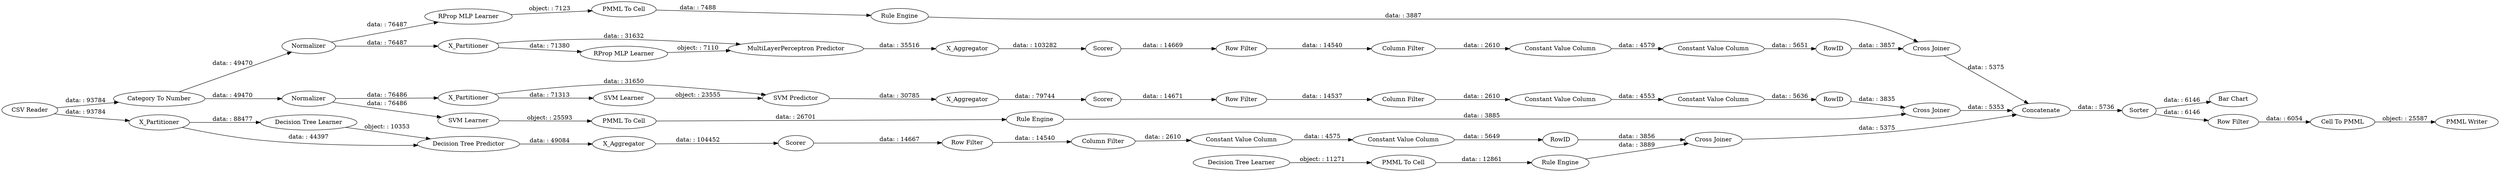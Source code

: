 digraph {
	"2596401391970664692_7" [label=X_Aggregator]
	"-6105687379065257005_28" [label="PMML To Cell"]
	"-4756931156876871320_290" [label="Constant Value Column"]
	"-4756931156876871320_294" [label="Column Filter"]
	"3354874192071621728_290" [label="Constant Value Column"]
	"-4819008953151307970_31" [label="Decision Tree Learner"]
	"-5658964007672994480_59" [label="Bar Chart"]
	"2596401391970664692_32" [label="SVM Predictor"]
	"3354874192071621728_293" [label=RowID]
	"-4819008953151307970_7" [label=X_Aggregator]
	"2596401391970664692_39" [label="Cross Joiner"]
	"-5658964007672994480_63" [label="Category To Number"]
	"-4756931156876871320_292" [label="Constant Value Column"]
	"-5658964007672994480_52" [label=Sorter]
	"-4495095595194397145_22" [label="PMML To Cell"]
	"2842044833944370623_34" [label="PMML To Cell"]
	"2842044833944370623_35" [label="Rule Engine"]
	"3354874192071621728_9" [label="Row Filter"]
	"-4819008953151307970_32" [label="Decision Tree Predictor"]
	"2596401391970664692_2" [label=X_Partitioner]
	"2596401391970664692_41" [label=Scorer]
	"-7541120594843055868_32" [label="MultiLayerPerceptron Predictor"]
	"-6105687379065257005_33" [label="Decision Tree Learner"]
	"-5658964007672994480_53" [label="Row Filter"]
	"-5946221744328321282_290" [label="Constant Value Column"]
	"-5946221744328321282_293" [label=RowID]
	"-5658964007672994480_54" [label="Cell To PMML"]
	"-5946221744328321282_294" [label="Column Filter"]
	"-5658964007672994480_62" [label="CSV Reader"]
	"-7541120594843055868_39" [label=Normalizer]
	"-4756931156876871320_9" [label="Row Filter"]
	"-4495095595194397145_34" [label="Rule Engine"]
	"-5658964007672994480_60" [label=Concatenate]
	"-5946221744328321282_9" [label="Row Filter"]
	"-5658964007672994480_61" [label="PMML Writer"]
	"-4756931156876871320_293" [label=RowID]
	"-4819008953151307970_2" [label=X_Partitioner]
	"-4495095595194397145_35" [label="RProp MLP Learner"]
	"2842044833944370623_33" [label="SVM Learner"]
	"-4819008953151307970_39" [label=Scorer]
	"3354874192071621728_292" [label="Constant Value Column"]
	"-7541120594843055868_2" [label=X_Partitioner]
	"2596401391970664692_40" [label=Normalizer]
	"-6105687379065257005_34" [label="Rule Engine"]
	"-7541120594843055868_40" [label=Scorer]
	"-4819008953151307970_38" [label="Cross Joiner"]
	"2596401391970664692_31" [label="SVM Learner"]
	"-7541120594843055868_38" [label="Cross Joiner"]
	"-5946221744328321282_292" [label="Constant Value Column"]
	"-7541120594843055868_7" [label=X_Aggregator]
	"3354874192071621728_294" [label="Column Filter"]
	"-7541120594843055868_31" [label="RProp MLP Learner"]
	"-4756931156876871320_290" -> "-4756931156876871320_292" [label="data: : 4575"]
	"-4819008953151307970_32" -> "-4819008953151307970_7" [label="data: : 49084"]
	"-4756931156876871320_292" -> "-4756931156876871320_293" [label="data: : 5649"]
	"-5658964007672994480_54" -> "-5658964007672994480_61" [label="object: : 25587"]
	"-5658964007672994480_60" -> "-5658964007672994480_52" [label="data: : 5736"]
	"-5658964007672994480_62" -> "-4819008953151307970_2" [label="data: : 93784"]
	"-4495095595194397145_22" -> "-4495095595194397145_34" [label="data: : 7488"]
	"-6105687379065257005_28" -> "-6105687379065257005_34" [label="data: : 12861"]
	"3354874192071621728_292" -> "3354874192071621728_293" [label="data: : 5651"]
	"3354874192071621728_293" -> "-7541120594843055868_38" [label="data: : 3857"]
	"-7541120594843055868_2" -> "-7541120594843055868_31" [label="data: : 71380"]
	"-5658964007672994480_52" -> "-5658964007672994480_59" [label="data: : 6146"]
	"-6105687379065257005_34" -> "-4819008953151307970_38" [label="data: : 3889"]
	"-5658964007672994480_63" -> "2596401391970664692_40" [label="data: : 49470"]
	"-7541120594843055868_40" -> "3354874192071621728_9" [label="data: : 14669"]
	"-5946221744328321282_290" -> "-5946221744328321282_292" [label="data: : 4553"]
	"-4819008953151307970_31" -> "-4819008953151307970_32" [label="object: : 10353"]
	"2596401391970664692_40" -> "2596401391970664692_2" [label="data: : 76486"]
	"-7541120594843055868_38" -> "-5658964007672994480_60" [label="data: : 5375"]
	"-7541120594843055868_39" -> "-7541120594843055868_2" [label="data: : 76487"]
	"-4819008953151307970_38" -> "-5658964007672994480_60" [label="data: : 5375"]
	"-5658964007672994480_52" -> "-5658964007672994480_53" [label="data: : 6146"]
	"2596401391970664692_2" -> "2596401391970664692_31" [label="data: : 71313"]
	"2842044833944370623_34" -> "2842044833944370623_35" [label="data: : 26701"]
	"-5946221744328321282_9" -> "-5946221744328321282_294" [label="data: : 14537"]
	"2596401391970664692_7" -> "2596401391970664692_41" [label="data: : 79744"]
	"2596401391970664692_40" -> "2842044833944370623_33" [label="data: : 76486"]
	"2596401391970664692_32" -> "2596401391970664692_7" [label="data: : 30785"]
	"2842044833944370623_33" -> "2842044833944370623_34" [label="object: : 25593"]
	"3354874192071621728_290" -> "3354874192071621728_292" [label="data: : 4579"]
	"-4819008953151307970_39" -> "-4756931156876871320_9" [label="data: : 14667"]
	"-5946221744328321282_293" -> "2596401391970664692_39" [label="data: : 3835"]
	"-5658964007672994480_53" -> "-5658964007672994480_54" [label="data: : 6054"]
	"-4756931156876871320_9" -> "-4756931156876871320_294" [label="data: : 14540"]
	"3354874192071621728_294" -> "3354874192071621728_290" [label="data: : 2610"]
	"-7541120594843055868_31" -> "-7541120594843055868_32" [label="object: : 7110"]
	"-4495095595194397145_34" -> "-7541120594843055868_38" [label="data: : 3887"]
	"2596401391970664692_31" -> "2596401391970664692_32" [label="object: : 23555"]
	"-4756931156876871320_294" -> "-4756931156876871320_290" [label="data: : 2610"]
	"-5658964007672994480_63" -> "-7541120594843055868_39" [label="data: : 49470"]
	"-5946221744328321282_292" -> "-5946221744328321282_293" [label="data: : 5636"]
	"-4819008953151307970_7" -> "-4819008953151307970_39" [label="data: : 104452"]
	"2596401391970664692_2" -> "2596401391970664692_32" [label="data: : 31650"]
	"2842044833944370623_35" -> "2596401391970664692_39" [label="data: : 3885"]
	"-7541120594843055868_39" -> "-4495095595194397145_35" [label="data: : 76487"]
	"2596401391970664692_39" -> "-5658964007672994480_60" [label="data: : 5353"]
	"-7541120594843055868_7" -> "-7541120594843055868_40" [label="data: : 103282"]
	"-5946221744328321282_294" -> "-5946221744328321282_290" [label="data: : 2610"]
	"-4819008953151307970_2" -> "-4819008953151307970_31" [label="data: : 88477"]
	"3354874192071621728_9" -> "3354874192071621728_294" [label="data: : 14540"]
	"-4756931156876871320_293" -> "-4819008953151307970_38" [label="data: : 3856"]
	"-7541120594843055868_2" -> "-7541120594843055868_32" [label="data: : 31632"]
	"-4819008953151307970_2" -> "-4819008953151307970_32" [label="data: : 44397"]
	"-4495095595194397145_35" -> "-4495095595194397145_22" [label="object: : 7123"]
	"-5658964007672994480_62" -> "-5658964007672994480_63" [label="data: : 93784"]
	"-7541120594843055868_32" -> "-7541120594843055868_7" [label="data: : 35516"]
	"2596401391970664692_41" -> "-5946221744328321282_9" [label="data: : 14671"]
	"-6105687379065257005_33" -> "-6105687379065257005_28" [label="object: : 11271"]
	rankdir=LR
}
